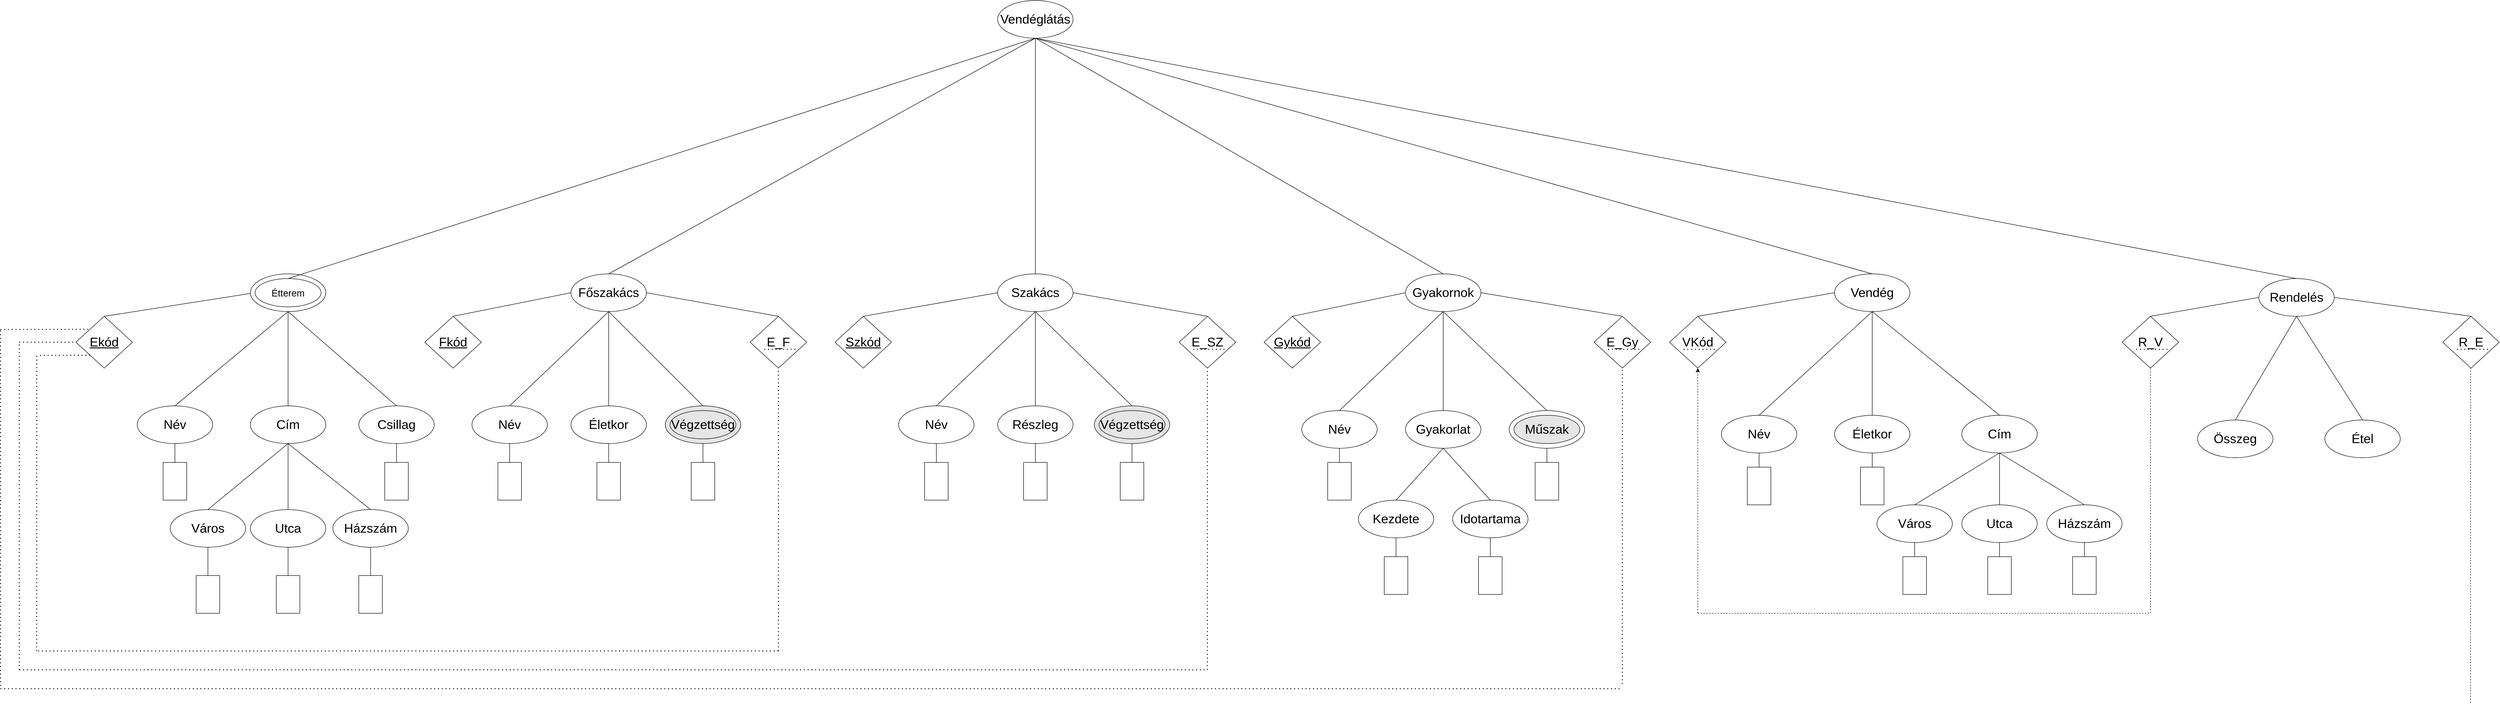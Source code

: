 <mxfile version="24.7.17">
  <diagram name="Page-1" id="8JmfMtVwKDrOoVaaeSnA">
    <mxGraphModel dx="3632" dy="2662" grid="1" gridSize="10" guides="1" tooltips="1" connect="1" arrows="1" fold="1" page="1" pageScale="1" pageWidth="850" pageHeight="1100" math="0" shadow="0">
      <root>
        <mxCell id="0" />
        <mxCell id="1" parent="0" />
        <mxCell id="OGvGZ4oasRyPuzzbkTMv-3" value="&lt;u style=&quot;font-size: 27px;&quot;&gt;Ekód&lt;/u&gt;" style="rhombus;whiteSpace=wrap;html=1;fontSize=27;" vertex="1" parent="1">
          <mxGeometry x="-280" y="290" width="120" height="110" as="geometry" />
        </mxCell>
        <mxCell id="OGvGZ4oasRyPuzzbkTMv-4" value="Cím" style="ellipse;whiteSpace=wrap;html=1;fontSize=27;" vertex="1" parent="1">
          <mxGeometry x="90" y="480" width="160" height="80" as="geometry" />
        </mxCell>
        <mxCell id="OGvGZ4oasRyPuzzbkTMv-5" value="Név" style="ellipse;whiteSpace=wrap;html=1;fontSize=27;" vertex="1" parent="1">
          <mxGeometry x="-150" y="480" width="160" height="80" as="geometry" />
        </mxCell>
        <mxCell id="OGvGZ4oasRyPuzzbkTMv-6" value="Csillag" style="ellipse;whiteSpace=wrap;html=1;fontSize=27;" vertex="1" parent="1">
          <mxGeometry x="320" y="480" width="160" height="80" as="geometry" />
        </mxCell>
        <mxCell id="OGvGZ4oasRyPuzzbkTMv-7" value="&lt;span style=&quot;color: rgba(0, 0, 0, 0); font-family: monospace; font-size: 0px; text-align: start; text-wrap: nowrap;&quot;&gt;%3CmxGraphModel%3E%3Croot%3E%3CmxCell%20id%3D%220%22%2F%3E%3CmxCell%20id%3D%221%22%20parent%3D%220%22%2F%3E%3CmxCell%20id%3D%222%22%20value%3D%22%22%20style%3D%22rounded%3D0%3BwhiteSpace%3Dwrap%3Bhtml%3D1%3Bdirection%3Dsouth%3B%22%20vertex%3D%221%22%20parent%3D%221%22%3E%3CmxGeometry%20x%3D%22-100%22%20y%3D%22600%22%20width%3D%2260%22%20height%3D%2280%22%20as%3D%22geometry%22%2F%3E%3C%2FmxCell%3E%3C%2Froot%3E%3C%2FmxGraphModel%3E&lt;/span&gt;" style="rounded=0;whiteSpace=wrap;html=1;direction=south;" vertex="1" parent="1">
          <mxGeometry x="-95" y="600" width="50" height="80" as="geometry" />
        </mxCell>
        <mxCell id="OGvGZ4oasRyPuzzbkTMv-8" value="" style="rounded=0;whiteSpace=wrap;html=1;direction=south;" vertex="1" parent="1">
          <mxGeometry x="375" y="600" width="50" height="80" as="geometry" />
        </mxCell>
        <mxCell id="OGvGZ4oasRyPuzzbkTMv-9" value="Utca" style="ellipse;whiteSpace=wrap;html=1;fontSize=27;" vertex="1" parent="1">
          <mxGeometry x="90" y="700" width="160" height="80" as="geometry" />
        </mxCell>
        <mxCell id="OGvGZ4oasRyPuzzbkTMv-10" value="Város" style="ellipse;whiteSpace=wrap;html=1;fontSize=27;" vertex="1" parent="1">
          <mxGeometry x="-80" y="700" width="160" height="80" as="geometry" />
        </mxCell>
        <mxCell id="OGvGZ4oasRyPuzzbkTMv-11" value="Házszám" style="ellipse;whiteSpace=wrap;html=1;fontSize=27;" vertex="1" parent="1">
          <mxGeometry x="265" y="700" width="160" height="80" as="geometry" />
        </mxCell>
        <mxCell id="OGvGZ4oasRyPuzzbkTMv-12" value="&lt;span style=&quot;color: rgba(0, 0, 0, 0); font-family: monospace; font-size: 0px; text-align: start; text-wrap: nowrap;&quot;&gt;%3CmxGraphModel%3E%3Croot%3E%3CmxCell%20id%3D%220%22%2F%3E%3CmxCell%20id%3D%221%22%20parent%3D%220%22%2F%3E%3CmxCell%20id%3D%222%22%20value%3D%22%22%20style%3D%22rounded%3D0%3BwhiteSpace%3Dwrap%3Bhtml%3D1%3Bdirection%3Dsouth%3B%22%20vertex%3D%221%22%20parent%3D%221%22%3E%3CmxGeometry%20x%3D%22-100%22%20y%3D%22600%22%20width%3D%2260%22%20height%3D%2280%22%20as%3D%22geometry%22%2F%3E%3C%2FmxCell%3E%3C%2Froot%3E%3C%2FmxGraphModel%3E&lt;/span&gt;" style="rounded=0;whiteSpace=wrap;html=1;direction=south;" vertex="1" parent="1">
          <mxGeometry x="-25" y="840" width="50" height="80" as="geometry" />
        </mxCell>
        <mxCell id="OGvGZ4oasRyPuzzbkTMv-13" value="&lt;span style=&quot;color: rgba(0, 0, 0, 0); font-family: monospace; font-size: 0px; text-align: start; text-wrap: nowrap;&quot;&gt;%3CmxGraphModel%3E%3Croot%3E%3CmxCell%20id%3D%220%22%2F%3E%3CmxCell%20id%3D%221%22%20parent%3D%220%22%2F%3E%3CmxCell%20id%3D%222%22%20value%3D%22%22%20style%3D%22rounded%3D0%3BwhiteSpace%3Dwrap%3Bhtml%3D1%3Bdirection%3Dsouth%3B%22%20vertex%3D%221%22%20parent%3D%221%22%3E%3CmxGeometry%20x%3D%22-100%22%20y%3D%22600%22%20width%3D%2260%22%20height%3D%2280%22%20as%3D%22geometry%22%2F%3E%3C%2FmxCell%3E%3C%2Froot%3E%3C%2FmxGraphModel%3E&lt;/span&gt;" style="rounded=0;whiteSpace=wrap;html=1;direction=south;" vertex="1" parent="1">
          <mxGeometry x="320" y="840" width="50" height="80" as="geometry" />
        </mxCell>
        <mxCell id="OGvGZ4oasRyPuzzbkTMv-14" value="&lt;span style=&quot;color: rgba(0, 0, 0, 0); font-family: monospace; font-size: 0px; text-align: start; text-wrap: nowrap;&quot;&gt;%3CmxGraphModel%3E%3Croot%3E%3CmxCell%20id%3D%220%22%2F%3E%3CmxCell%20id%3D%221%22%20parent%3D%220%22%2F%3E%3CmxCell%20id%3D%222%22%20value%3D%22%22%20style%3D%22rounded%3D0%3BwhiteSpace%3Dwrap%3Bhtml%3D1%3Bdirection%3Dsouth%3B%22%20vertex%3D%221%22%20parent%3D%221%22%3E%3CmxGeometry%20x%3D%22-100%22%20y%3D%22600%22%20width%3D%2260%22%20height%3D%2280%22%20as%3D%22geometry%22%2F%3E%3C%2FmxCell%3E%3C%2Froot%3E%3C%2FmxGraphModel%3E&lt;/span&gt;" style="rounded=0;whiteSpace=wrap;html=1;direction=south;" vertex="1" parent="1">
          <mxGeometry x="145" y="840" width="50" height="80" as="geometry" />
        </mxCell>
        <mxCell id="OGvGZ4oasRyPuzzbkTMv-15" value="" style="endArrow=none;html=1;rounded=0;entryX=0;entryY=0.5;entryDx=0;entryDy=0;exitX=0.5;exitY=0;exitDx=0;exitDy=0;" edge="1" parent="1" source="OGvGZ4oasRyPuzzbkTMv-3" target="OGvGZ4oasRyPuzzbkTMv-27">
          <mxGeometry width="50" height="50" relative="1" as="geometry">
            <mxPoint x="410" y="600" as="sourcePoint" />
            <mxPoint x="460" y="550" as="targetPoint" />
          </mxGeometry>
        </mxCell>
        <mxCell id="OGvGZ4oasRyPuzzbkTMv-16" value="" style="endArrow=none;html=1;rounded=0;entryX=0.5;entryY=1;entryDx=0;entryDy=0;exitX=0.5;exitY=0;exitDx=0;exitDy=0;" edge="1" parent="1" source="OGvGZ4oasRyPuzzbkTMv-4" target="OGvGZ4oasRyPuzzbkTMv-2">
          <mxGeometry width="50" height="50" relative="1" as="geometry">
            <mxPoint x="410" y="600" as="sourcePoint" />
            <mxPoint x="460" y="550" as="targetPoint" />
          </mxGeometry>
        </mxCell>
        <mxCell id="OGvGZ4oasRyPuzzbkTMv-17" value="" style="endArrow=none;html=1;rounded=0;entryX=0.5;entryY=1;entryDx=0;entryDy=0;exitX=0.5;exitY=0;exitDx=0;exitDy=0;" edge="1" parent="1" source="OGvGZ4oasRyPuzzbkTMv-6" target="OGvGZ4oasRyPuzzbkTMv-2">
          <mxGeometry width="50" height="50" relative="1" as="geometry">
            <mxPoint x="410" y="600" as="sourcePoint" />
            <mxPoint x="460" y="550" as="targetPoint" />
          </mxGeometry>
        </mxCell>
        <mxCell id="OGvGZ4oasRyPuzzbkTMv-18" value="" style="endArrow=none;html=1;rounded=0;entryX=0.5;entryY=1;entryDx=0;entryDy=0;exitX=0.5;exitY=0;exitDx=0;exitDy=0;" edge="1" parent="1" source="OGvGZ4oasRyPuzzbkTMv-5" target="OGvGZ4oasRyPuzzbkTMv-2">
          <mxGeometry width="50" height="50" relative="1" as="geometry">
            <mxPoint x="410" y="600" as="sourcePoint" />
            <mxPoint x="460" y="550" as="targetPoint" />
          </mxGeometry>
        </mxCell>
        <mxCell id="OGvGZ4oasRyPuzzbkTMv-19" value="" style="endArrow=none;html=1;rounded=0;entryX=0.5;entryY=1;entryDx=0;entryDy=0;exitX=0.5;exitY=0;exitDx=0;exitDy=0;" edge="1" parent="1" source="OGvGZ4oasRyPuzzbkTMv-9" target="OGvGZ4oasRyPuzzbkTMv-4">
          <mxGeometry width="50" height="50" relative="1" as="geometry">
            <mxPoint x="410" y="600" as="sourcePoint" />
            <mxPoint x="460" y="550" as="targetPoint" />
          </mxGeometry>
        </mxCell>
        <mxCell id="OGvGZ4oasRyPuzzbkTMv-20" value="" style="endArrow=none;html=1;rounded=0;entryX=0.5;entryY=1;entryDx=0;entryDy=0;exitX=0.5;exitY=0;exitDx=0;exitDy=0;" edge="1" parent="1" source="OGvGZ4oasRyPuzzbkTMv-10" target="OGvGZ4oasRyPuzzbkTMv-4">
          <mxGeometry width="50" height="50" relative="1" as="geometry">
            <mxPoint x="410" y="600" as="sourcePoint" />
            <mxPoint x="460" y="550" as="targetPoint" />
          </mxGeometry>
        </mxCell>
        <mxCell id="OGvGZ4oasRyPuzzbkTMv-21" value="" style="endArrow=none;html=1;rounded=0;entryX=0.5;entryY=1;entryDx=0;entryDy=0;exitX=0.5;exitY=0;exitDx=0;exitDy=0;" edge="1" parent="1" source="OGvGZ4oasRyPuzzbkTMv-11" target="OGvGZ4oasRyPuzzbkTMv-4">
          <mxGeometry width="50" height="50" relative="1" as="geometry">
            <mxPoint x="410" y="600" as="sourcePoint" />
            <mxPoint x="460" y="550" as="targetPoint" />
          </mxGeometry>
        </mxCell>
        <mxCell id="OGvGZ4oasRyPuzzbkTMv-22" value="" style="endArrow=none;html=1;rounded=0;entryX=0.5;entryY=1;entryDx=0;entryDy=0;exitX=0;exitY=0.5;exitDx=0;exitDy=0;" edge="1" parent="1" source="OGvGZ4oasRyPuzzbkTMv-8" target="OGvGZ4oasRyPuzzbkTMv-6">
          <mxGeometry width="50" height="50" relative="1" as="geometry">
            <mxPoint x="410" y="600" as="sourcePoint" />
            <mxPoint x="460" y="550" as="targetPoint" />
          </mxGeometry>
        </mxCell>
        <mxCell id="OGvGZ4oasRyPuzzbkTMv-23" value="" style="endArrow=none;html=1;rounded=0;entryX=0.5;entryY=1;entryDx=0;entryDy=0;exitX=0;exitY=0.5;exitDx=0;exitDy=0;" edge="1" parent="1" source="OGvGZ4oasRyPuzzbkTMv-7" target="OGvGZ4oasRyPuzzbkTMv-5">
          <mxGeometry width="50" height="50" relative="1" as="geometry">
            <mxPoint x="410" y="600" as="sourcePoint" />
            <mxPoint x="460" y="550" as="targetPoint" />
          </mxGeometry>
        </mxCell>
        <mxCell id="OGvGZ4oasRyPuzzbkTMv-24" value="" style="endArrow=none;html=1;rounded=0;entryX=0.5;entryY=1;entryDx=0;entryDy=0;exitX=0;exitY=0.5;exitDx=0;exitDy=0;" edge="1" parent="1" source="OGvGZ4oasRyPuzzbkTMv-14" target="OGvGZ4oasRyPuzzbkTMv-9">
          <mxGeometry width="50" height="50" relative="1" as="geometry">
            <mxPoint x="410" y="600" as="sourcePoint" />
            <mxPoint x="460" y="550" as="targetPoint" />
          </mxGeometry>
        </mxCell>
        <mxCell id="OGvGZ4oasRyPuzzbkTMv-25" value="" style="endArrow=none;html=1;rounded=0;entryX=0.5;entryY=1;entryDx=0;entryDy=0;exitX=0;exitY=0.5;exitDx=0;exitDy=0;" edge="1" parent="1" source="OGvGZ4oasRyPuzzbkTMv-12" target="OGvGZ4oasRyPuzzbkTMv-10">
          <mxGeometry width="50" height="50" relative="1" as="geometry">
            <mxPoint x="410" y="600" as="sourcePoint" />
            <mxPoint x="460" y="550" as="targetPoint" />
          </mxGeometry>
        </mxCell>
        <mxCell id="OGvGZ4oasRyPuzzbkTMv-26" value="" style="endArrow=none;html=1;rounded=0;entryX=0.5;entryY=1;entryDx=0;entryDy=0;exitX=0;exitY=0.5;exitDx=0;exitDy=0;" edge="1" parent="1" source="OGvGZ4oasRyPuzzbkTMv-13" target="OGvGZ4oasRyPuzzbkTMv-11">
          <mxGeometry width="50" height="50" relative="1" as="geometry">
            <mxPoint x="410" y="600" as="sourcePoint" />
            <mxPoint x="460" y="550" as="targetPoint" />
          </mxGeometry>
        </mxCell>
        <mxCell id="OGvGZ4oasRyPuzzbkTMv-28" value="" style="group;fontSize=27;" vertex="1" connectable="0" parent="1">
          <mxGeometry x="90" y="200" width="160" height="80" as="geometry" />
        </mxCell>
        <mxCell id="OGvGZ4oasRyPuzzbkTMv-2" value="Étterem" style="ellipse;whiteSpace=wrap;html=1;fontSize=20;" vertex="1" parent="OGvGZ4oasRyPuzzbkTMv-28">
          <mxGeometry width="160" height="80" as="geometry" />
        </mxCell>
        <mxCell id="OGvGZ4oasRyPuzzbkTMv-27" value="" style="ellipse;whiteSpace=wrap;html=1;fillColor=none;" vertex="1" parent="OGvGZ4oasRyPuzzbkTMv-28">
          <mxGeometry x="10" y="10" width="140" height="60" as="geometry" />
        </mxCell>
        <mxCell id="OGvGZ4oasRyPuzzbkTMv-32" value="Főszakács" style="ellipse;whiteSpace=wrap;html=1;fontSize=27;" vertex="1" parent="1">
          <mxGeometry x="770" y="200" width="160" height="80" as="geometry" />
        </mxCell>
        <mxCell id="OGvGZ4oasRyPuzzbkTMv-33" value="Szakács" style="ellipse;whiteSpace=wrap;html=1;fontSize=27;" vertex="1" parent="1">
          <mxGeometry x="1675" y="200" width="160" height="80" as="geometry" />
        </mxCell>
        <mxCell id="OGvGZ4oasRyPuzzbkTMv-34" value="Gyakornok" style="ellipse;whiteSpace=wrap;html=1;fontSize=27;" vertex="1" parent="1">
          <mxGeometry x="2540" y="200" width="160" height="80" as="geometry" />
        </mxCell>
        <mxCell id="OGvGZ4oasRyPuzzbkTMv-35" value="Vendég" style="ellipse;whiteSpace=wrap;html=1;fontSize=27;" vertex="1" parent="1">
          <mxGeometry x="3450" y="200" width="160" height="80" as="geometry" />
        </mxCell>
        <mxCell id="OGvGZ4oasRyPuzzbkTMv-36" value="&lt;u style=&quot;font-size: 27px;&quot;&gt;Fkód&lt;/u&gt;" style="rhombus;whiteSpace=wrap;html=1;fontSize=27;" vertex="1" parent="1">
          <mxGeometry x="460" y="290" width="120" height="110" as="geometry" />
        </mxCell>
        <mxCell id="OGvGZ4oasRyPuzzbkTMv-37" value="Név" style="ellipse;whiteSpace=wrap;html=1;fontSize=27;" vertex="1" parent="1">
          <mxGeometry x="560" y="480" width="160" height="80" as="geometry" />
        </mxCell>
        <mxCell id="OGvGZ4oasRyPuzzbkTMv-38" value="Életkor" style="ellipse;whiteSpace=wrap;html=1;fontSize=27;" vertex="1" parent="1">
          <mxGeometry x="770" y="480" width="160" height="80" as="geometry" />
        </mxCell>
        <mxCell id="OGvGZ4oasRyPuzzbkTMv-39" value="" style="ellipse;whiteSpace=wrap;html=1;fontSize=27;fillColor=#E6E6E6;" vertex="1" parent="1">
          <mxGeometry x="970" y="480" width="160" height="80" as="geometry" />
        </mxCell>
        <mxCell id="OGvGZ4oasRyPuzzbkTMv-40" value="&lt;span style=&quot;color: rgba(0, 0, 0, 0); font-family: monospace; font-size: 0px; text-align: start; text-wrap: nowrap;&quot;&gt;%3CmxGraphModel%3E%3Croot%3E%3CmxCell%20id%3D%220%22%2F%3E%3CmxCell%20id%3D%221%22%20parent%3D%220%22%2F%3E%3CmxCell%20id%3D%222%22%20value%3D%22%22%20style%3D%22rounded%3D0%3BwhiteSpace%3Dwrap%3Bhtml%3D1%3Bdirection%3Dsouth%3B%22%20vertex%3D%221%22%20parent%3D%221%22%3E%3CmxGeometry%20x%3D%22-100%22%20y%3D%22600%22%20width%3D%2260%22%20height%3D%2280%22%20as%3D%22geometry%22%2F%3E%3C%2FmxCell%3E%3C%2Froot%3E%3C%2FmxGraphModel%3E&lt;/span&gt;" style="rounded=0;whiteSpace=wrap;html=1;direction=south;" vertex="1" parent="1">
          <mxGeometry x="615" y="600" width="50" height="80" as="geometry" />
        </mxCell>
        <mxCell id="OGvGZ4oasRyPuzzbkTMv-41" value="&lt;span style=&quot;color: rgba(0, 0, 0, 0); font-family: monospace; font-size: 0px; text-align: start; text-wrap: nowrap;&quot;&gt;%3CmxGraphModel%3E%3Croot%3E%3CmxCell%20id%3D%220%22%2F%3E%3CmxCell%20id%3D%221%22%20parent%3D%220%22%2F%3E%3CmxCell%20id%3D%222%22%20value%3D%22%22%20style%3D%22rounded%3D0%3BwhiteSpace%3Dwrap%3Bhtml%3D1%3Bdirection%3Dsouth%3B%22%20vertex%3D%221%22%20parent%3D%221%22%3E%3CmxGeometry%20x%3D%22-100%22%20y%3D%22600%22%20width%3D%2260%22%20height%3D%2280%22%20as%3D%22geometry%22%2F%3E%3C%2FmxCell%3E%3C%2Froot%3E%3C%2FmxGraphModel%3E&lt;/span&gt;" style="rounded=0;whiteSpace=wrap;html=1;direction=south;" vertex="1" parent="1">
          <mxGeometry x="825" y="600" width="50" height="80" as="geometry" />
        </mxCell>
        <mxCell id="OGvGZ4oasRyPuzzbkTMv-42" value="" style="endArrow=none;html=1;rounded=0;exitX=0;exitY=0.5;exitDx=0;exitDy=0;entryX=0.5;entryY=1;entryDx=0;entryDy=0;" edge="1" parent="1" source="OGvGZ4oasRyPuzzbkTMv-40" target="OGvGZ4oasRyPuzzbkTMv-37">
          <mxGeometry width="50" height="50" relative="1" as="geometry">
            <mxPoint x="410" y="610" as="sourcePoint" />
            <mxPoint x="670" y="570" as="targetPoint" />
          </mxGeometry>
        </mxCell>
        <mxCell id="OGvGZ4oasRyPuzzbkTMv-43" value="" style="endArrow=none;html=1;rounded=0;entryX=0;entryY=0.5;entryDx=0;entryDy=0;exitX=0.5;exitY=0;exitDx=0;exitDy=0;" edge="1" parent="1" source="OGvGZ4oasRyPuzzbkTMv-36" target="OGvGZ4oasRyPuzzbkTMv-32">
          <mxGeometry width="50" height="50" relative="1" as="geometry">
            <mxPoint x="1110" y="530" as="sourcePoint" />
            <mxPoint x="1160" y="480" as="targetPoint" />
          </mxGeometry>
        </mxCell>
        <mxCell id="OGvGZ4oasRyPuzzbkTMv-44" value="" style="endArrow=none;html=1;rounded=0;entryX=0.5;entryY=1;entryDx=0;entryDy=0;exitX=0;exitY=0.5;exitDx=0;exitDy=0;" edge="1" parent="1" source="OGvGZ4oasRyPuzzbkTMv-41" target="OGvGZ4oasRyPuzzbkTMv-38">
          <mxGeometry width="50" height="50" relative="1" as="geometry">
            <mxPoint x="1110" y="530" as="sourcePoint" />
            <mxPoint x="1160" y="480" as="targetPoint" />
          </mxGeometry>
        </mxCell>
        <mxCell id="OGvGZ4oasRyPuzzbkTMv-45" value="" style="endArrow=none;html=1;rounded=0;entryX=0.5;entryY=1;entryDx=0;entryDy=0;exitX=0.5;exitY=0;exitDx=0;exitDy=0;" edge="1" parent="1" source="OGvGZ4oasRyPuzzbkTMv-38" target="OGvGZ4oasRyPuzzbkTMv-32">
          <mxGeometry width="50" height="50" relative="1" as="geometry">
            <mxPoint x="1110" y="530" as="sourcePoint" />
            <mxPoint x="1160" y="480" as="targetPoint" />
          </mxGeometry>
        </mxCell>
        <mxCell id="OGvGZ4oasRyPuzzbkTMv-46" value="" style="endArrow=none;html=1;rounded=0;entryX=0.5;entryY=1;entryDx=0;entryDy=0;exitX=0.5;exitY=0;exitDx=0;exitDy=0;" edge="1" parent="1" source="OGvGZ4oasRyPuzzbkTMv-37" target="OGvGZ4oasRyPuzzbkTMv-32">
          <mxGeometry width="50" height="50" relative="1" as="geometry">
            <mxPoint x="1110" y="530" as="sourcePoint" />
            <mxPoint x="1160" y="480" as="targetPoint" />
          </mxGeometry>
        </mxCell>
        <mxCell id="OGvGZ4oasRyPuzzbkTMv-50" value="" style="endArrow=none;html=1;rounded=0;entryX=0.5;entryY=1;entryDx=0;entryDy=0;exitX=0.5;exitY=0;exitDx=0;exitDy=0;" edge="1" parent="1" source="OGvGZ4oasRyPuzzbkTMv-39" target="OGvGZ4oasRyPuzzbkTMv-32">
          <mxGeometry width="50" height="50" relative="1" as="geometry">
            <mxPoint x="1110" y="530" as="sourcePoint" />
            <mxPoint x="1160" y="480" as="targetPoint" />
          </mxGeometry>
        </mxCell>
        <mxCell id="OGvGZ4oasRyPuzzbkTMv-51" value="&lt;u style=&quot;font-size: 27px;&quot;&gt;Szkód&lt;/u&gt;" style="rhombus;whiteSpace=wrap;html=1;fontSize=27;" vertex="1" parent="1">
          <mxGeometry x="1330" y="290" width="120" height="110" as="geometry" />
        </mxCell>
        <mxCell id="OGvGZ4oasRyPuzzbkTMv-52" value="" style="endArrow=none;html=1;rounded=0;entryX=0;entryY=0.5;entryDx=0;entryDy=0;exitX=0.5;exitY=0;exitDx=0;exitDy=0;" edge="1" parent="1" source="OGvGZ4oasRyPuzzbkTMv-51" target="OGvGZ4oasRyPuzzbkTMv-33">
          <mxGeometry width="50" height="50" relative="1" as="geometry">
            <mxPoint x="1395" y="280" as="sourcePoint" />
            <mxPoint x="1535" y="240" as="targetPoint" />
          </mxGeometry>
        </mxCell>
        <mxCell id="OGvGZ4oasRyPuzzbkTMv-53" value="Név" style="ellipse;whiteSpace=wrap;html=1;fontSize=27;" vertex="1" parent="1">
          <mxGeometry x="1465" y="480" width="160" height="80" as="geometry" />
        </mxCell>
        <mxCell id="OGvGZ4oasRyPuzzbkTMv-54" value="Részleg" style="ellipse;whiteSpace=wrap;html=1;fontSize=27;" vertex="1" parent="1">
          <mxGeometry x="1675" y="480" width="160" height="80" as="geometry" />
        </mxCell>
        <mxCell id="OGvGZ4oasRyPuzzbkTMv-55" value="" style="ellipse;whiteSpace=wrap;html=1;fontSize=27;fillColor=#E6E6E6;" vertex="1" parent="1">
          <mxGeometry x="1880" y="480" width="160" height="80" as="geometry" />
        </mxCell>
        <mxCell id="OGvGZ4oasRyPuzzbkTMv-56" value="&lt;span style=&quot;color: rgba(0, 0, 0, 0); font-family: monospace; font-size: 0px; text-align: start; text-wrap: nowrap;&quot;&gt;%3CmxGraphModel%3E%3Croot%3E%3CmxCell%20id%3D%220%22%2F%3E%3CmxCell%20id%3D%221%22%20parent%3D%220%22%2F%3E%3CmxCell%20id%3D%222%22%20value%3D%22%22%20style%3D%22rounded%3D0%3BwhiteSpace%3Dwrap%3Bhtml%3D1%3Bdirection%3Dsouth%3B%22%20vertex%3D%221%22%20parent%3D%221%22%3E%3CmxGeometry%20x%3D%22-100%22%20y%3D%22600%22%20width%3D%2260%22%20height%3D%2280%22%20as%3D%22geometry%22%2F%3E%3C%2FmxCell%3E%3C%2Froot%3E%3C%2FmxGraphModel%3E&lt;/span&gt;" style="rounded=0;whiteSpace=wrap;html=1;direction=south;" vertex="1" parent="1">
          <mxGeometry x="1520" y="600" width="50" height="80" as="geometry" />
        </mxCell>
        <mxCell id="OGvGZ4oasRyPuzzbkTMv-57" value="&lt;span style=&quot;color: rgba(0, 0, 0, 0); font-family: monospace; font-size: 0px; text-align: start; text-wrap: nowrap;&quot;&gt;%3CmxGraphModel%3E%3Croot%3E%3CmxCell%20id%3D%220%22%2F%3E%3CmxCell%20id%3D%221%22%20parent%3D%220%22%2F%3E%3CmxCell%20id%3D%222%22%20value%3D%22%22%20style%3D%22rounded%3D0%3BwhiteSpace%3Dwrap%3Bhtml%3D1%3Bdirection%3Dsouth%3B%22%20vertex%3D%221%22%20parent%3D%221%22%3E%3CmxGeometry%20x%3D%22-100%22%20y%3D%22600%22%20width%3D%2260%22%20height%3D%2280%22%20as%3D%22geometry%22%2F%3E%3C%2FmxCell%3E%3C%2Froot%3E%3C%2FmxGraphModel%3E&lt;/span&gt;" style="rounded=0;whiteSpace=wrap;html=1;direction=south;" vertex="1" parent="1">
          <mxGeometry x="1730" y="600" width="50" height="80" as="geometry" />
        </mxCell>
        <mxCell id="OGvGZ4oasRyPuzzbkTMv-58" value="" style="endArrow=none;html=1;rounded=0;entryX=0;entryY=0.5;entryDx=0;entryDy=0;exitX=0.5;exitY=1;exitDx=0;exitDy=0;" edge="1" parent="1" source="OGvGZ4oasRyPuzzbkTMv-53" target="OGvGZ4oasRyPuzzbkTMv-56">
          <mxGeometry width="50" height="50" relative="1" as="geometry">
            <mxPoint x="1050" y="610" as="sourcePoint" />
            <mxPoint x="1050" y="570" as="targetPoint" />
          </mxGeometry>
        </mxCell>
        <mxCell id="OGvGZ4oasRyPuzzbkTMv-59" value="" style="endArrow=none;html=1;rounded=0;entryX=0.5;entryY=1;entryDx=0;entryDy=0;exitX=0;exitY=0.5;exitDx=0;exitDy=0;" edge="1" parent="1" source="OGvGZ4oasRyPuzzbkTMv-57" target="OGvGZ4oasRyPuzzbkTMv-54">
          <mxGeometry width="50" height="50" relative="1" as="geometry">
            <mxPoint x="1050" y="490" as="sourcePoint" />
            <mxPoint x="1050" y="290" as="targetPoint" />
          </mxGeometry>
        </mxCell>
        <mxCell id="OGvGZ4oasRyPuzzbkTMv-60" value="" style="endArrow=none;html=1;rounded=0;entryX=0.5;entryY=1;entryDx=0;entryDy=0;exitX=0.5;exitY=0;exitDx=0;exitDy=0;" edge="1" parent="1" source="OGvGZ4oasRyPuzzbkTMv-54" target="OGvGZ4oasRyPuzzbkTMv-33">
          <mxGeometry width="50" height="50" relative="1" as="geometry">
            <mxPoint x="1610" y="390" as="sourcePoint" />
            <mxPoint x="1660" y="340" as="targetPoint" />
          </mxGeometry>
        </mxCell>
        <mxCell id="OGvGZ4oasRyPuzzbkTMv-61" value="" style="endArrow=none;html=1;rounded=0;entryX=0.5;entryY=1;entryDx=0;entryDy=0;exitX=0.5;exitY=0;exitDx=0;exitDy=0;" edge="1" parent="1" source="OGvGZ4oasRyPuzzbkTMv-53" target="OGvGZ4oasRyPuzzbkTMv-33">
          <mxGeometry width="50" height="50" relative="1" as="geometry">
            <mxPoint x="1710" y="490" as="sourcePoint" />
            <mxPoint x="1710" y="290" as="targetPoint" />
          </mxGeometry>
        </mxCell>
        <mxCell id="OGvGZ4oasRyPuzzbkTMv-62" value="" style="endArrow=none;html=1;rounded=0;entryX=0.5;entryY=1;entryDx=0;entryDy=0;exitX=0.5;exitY=0;exitDx=0;exitDy=0;" edge="1" parent="1" source="OGvGZ4oasRyPuzzbkTMv-55" target="OGvGZ4oasRyPuzzbkTMv-33">
          <mxGeometry width="50" height="50" relative="1" as="geometry">
            <mxPoint x="1500" y="490" as="sourcePoint" />
            <mxPoint x="1710" y="290" as="targetPoint" />
          </mxGeometry>
        </mxCell>
        <mxCell id="OGvGZ4oasRyPuzzbkTMv-63" value="&lt;u style=&quot;font-size: 27px;&quot;&gt;Gykód&lt;/u&gt;" style="rhombus;whiteSpace=wrap;html=1;fontSize=27;" vertex="1" parent="1">
          <mxGeometry x="2240" y="290" width="120" height="110" as="geometry" />
        </mxCell>
        <mxCell id="OGvGZ4oasRyPuzzbkTMv-64" value="" style="endArrow=none;html=1;rounded=0;entryX=0;entryY=0.5;entryDx=0;entryDy=0;exitX=0.5;exitY=0;exitDx=0;exitDy=0;" edge="1" parent="1" source="OGvGZ4oasRyPuzzbkTMv-63" target="OGvGZ4oasRyPuzzbkTMv-34">
          <mxGeometry width="50" height="50" relative="1" as="geometry">
            <mxPoint x="2330" y="280" as="sourcePoint" />
            <mxPoint x="1900" y="260" as="targetPoint" />
          </mxGeometry>
        </mxCell>
        <mxCell id="OGvGZ4oasRyPuzzbkTMv-65" value="Név" style="ellipse;whiteSpace=wrap;html=1;fontSize=27;strokeColor=default;" vertex="1" parent="1">
          <mxGeometry x="2320" y="490" width="160" height="80" as="geometry" />
        </mxCell>
        <mxCell id="OGvGZ4oasRyPuzzbkTMv-66" value="Gyakorlat" style="ellipse;whiteSpace=wrap;html=1;fontSize=27;strokeColor=default;" vertex="1" parent="1">
          <mxGeometry x="2540" y="490" width="160" height="80" as="geometry" />
        </mxCell>
        <mxCell id="OGvGZ4oasRyPuzzbkTMv-67" value="" style="ellipse;whiteSpace=wrap;html=1;fontSize=27;strokeColor=default;" vertex="1" parent="1">
          <mxGeometry x="2760" y="490" width="160" height="80" as="geometry" />
        </mxCell>
        <mxCell id="OGvGZ4oasRyPuzzbkTMv-69" value="" style="endArrow=none;html=1;rounded=0;entryX=0.5;entryY=1;entryDx=0;entryDy=0;exitX=0.5;exitY=0;exitDx=0;exitDy=0;" edge="1" parent="1" source="OGvGZ4oasRyPuzzbkTMv-65" target="OGvGZ4oasRyPuzzbkTMv-34">
          <mxGeometry width="50" height="50" relative="1" as="geometry">
            <mxPoint x="2090" y="360" as="sourcePoint" />
            <mxPoint x="2140" y="310" as="targetPoint" />
          </mxGeometry>
        </mxCell>
        <mxCell id="OGvGZ4oasRyPuzzbkTMv-70" value="" style="endArrow=none;html=1;rounded=0;entryX=0.5;entryY=0;entryDx=0;entryDy=0;exitX=0.5;exitY=1;exitDx=0;exitDy=0;" edge="1" parent="1" source="OGvGZ4oasRyPuzzbkTMv-34" target="OGvGZ4oasRyPuzzbkTMv-66">
          <mxGeometry width="50" height="50" relative="1" as="geometry">
            <mxPoint x="2720" y="340" as="sourcePoint" />
            <mxPoint x="2630" y="300" as="targetPoint" />
          </mxGeometry>
        </mxCell>
        <mxCell id="OGvGZ4oasRyPuzzbkTMv-71" value="" style="endArrow=none;html=1;rounded=0;entryX=0.5;entryY=0;entryDx=0;entryDy=0;exitX=0.5;exitY=1;exitDx=0;exitDy=0;" edge="1" parent="1" source="OGvGZ4oasRyPuzzbkTMv-34" target="OGvGZ4oasRyPuzzbkTMv-67">
          <mxGeometry width="50" height="50" relative="1" as="geometry">
            <mxPoint x="2790" y="320" as="sourcePoint" />
            <mxPoint x="2790" y="520" as="targetPoint" />
          </mxGeometry>
        </mxCell>
        <mxCell id="OGvGZ4oasRyPuzzbkTMv-72" value="Rendelés" style="ellipse;whiteSpace=wrap;html=1;fontSize=27;" vertex="1" parent="1">
          <mxGeometry x="4350" y="210" width="160" height="80" as="geometry" />
        </mxCell>
        <mxCell id="OGvGZ4oasRyPuzzbkTMv-74" value="" style="endArrow=none;html=1;rounded=0;entryX=1;entryY=0.5;entryDx=0;entryDy=0;exitX=0.5;exitY=0;exitDx=0;exitDy=0;" edge="1" parent="1" source="OGvGZ4oasRyPuzzbkTMv-73" target="OGvGZ4oasRyPuzzbkTMv-32">
          <mxGeometry width="50" height="50" relative="1" as="geometry">
            <mxPoint x="530" y="290" as="sourcePoint" />
            <mxPoint x="780" y="250" as="targetPoint" />
          </mxGeometry>
        </mxCell>
        <mxCell id="OGvGZ4oasRyPuzzbkTMv-75" value="" style="endArrow=none;dashed=1;html=1;dashPattern=1 3;strokeWidth=2;rounded=0;entryX=0.5;entryY=1;entryDx=0;entryDy=0;" edge="1" parent="1" target="OGvGZ4oasRyPuzzbkTMv-73">
          <mxGeometry width="50" height="50" relative="1" as="geometry">
            <mxPoint x="1210" y="1000" as="sourcePoint" />
            <mxPoint x="700" y="640" as="targetPoint" />
          </mxGeometry>
        </mxCell>
        <mxCell id="OGvGZ4oasRyPuzzbkTMv-77" value="" style="endArrow=none;dashed=1;html=1;dashPattern=1 3;strokeWidth=2;rounded=0;" edge="1" parent="1">
          <mxGeometry width="50" height="50" relative="1" as="geometry">
            <mxPoint x="-360" y="1000" as="sourcePoint" />
            <mxPoint x="1210" y="1000" as="targetPoint" />
          </mxGeometry>
        </mxCell>
        <mxCell id="OGvGZ4oasRyPuzzbkTMv-81" value="" style="endArrow=none;dashed=1;html=1;dashPattern=1 3;strokeWidth=2;rounded=0;exitX=0;exitY=1;exitDx=0;exitDy=0;" edge="1" parent="1" source="OGvGZ4oasRyPuzzbkTMv-3">
          <mxGeometry width="50" height="50" relative="1" as="geometry">
            <mxPoint x="615" y="750" as="sourcePoint" />
            <mxPoint x="-360" y="373" as="targetPoint" />
          </mxGeometry>
        </mxCell>
        <mxCell id="OGvGZ4oasRyPuzzbkTMv-83" value="" style="group" vertex="1" connectable="0" parent="1">
          <mxGeometry x="1150" y="290" width="120" height="110" as="geometry" />
        </mxCell>
        <mxCell id="OGvGZ4oasRyPuzzbkTMv-73" value="&lt;span style=&quot;font-size: 27px;&quot;&gt;E_F&lt;/span&gt;" style="rhombus;whiteSpace=wrap;html=1;fontSize=27;" vertex="1" parent="OGvGZ4oasRyPuzzbkTMv-83">
          <mxGeometry width="120" height="110" as="geometry" />
        </mxCell>
        <mxCell id="OGvGZ4oasRyPuzzbkTMv-82" value="" style="endArrow=none;dashed=1;html=1;dashPattern=1 3;strokeWidth=2;rounded=0;" edge="1" parent="OGvGZ4oasRyPuzzbkTMv-83">
          <mxGeometry width="50" height="50" relative="1" as="geometry">
            <mxPoint x="30" y="70" as="sourcePoint" />
            <mxPoint x="100" y="70" as="targetPoint" />
          </mxGeometry>
        </mxCell>
        <mxCell id="OGvGZ4oasRyPuzzbkTMv-84" value="" style="endArrow=none;dashed=1;html=1;dashPattern=1 3;strokeWidth=2;rounded=0;" edge="1" parent="1">
          <mxGeometry width="50" height="50" relative="1" as="geometry">
            <mxPoint x="-363.333" y="1000" as="sourcePoint" />
            <mxPoint x="-363" y="370" as="targetPoint" />
          </mxGeometry>
        </mxCell>
        <mxCell id="OGvGZ4oasRyPuzzbkTMv-89" value="Végzettség" style="ellipse;whiteSpace=wrap;html=1;fontSize=27;fillColor=#E6E6E6;" vertex="1" parent="1">
          <mxGeometry x="980" y="490" width="140" height="60" as="geometry" />
        </mxCell>
        <mxCell id="OGvGZ4oasRyPuzzbkTMv-90" value="&lt;span style=&quot;color: rgba(0, 0, 0, 0); font-family: monospace; font-size: 0px; text-align: start; text-wrap: nowrap;&quot;&gt;%3CmxGraphModel%3E%3Croot%3E%3CmxCell%20id%3D%220%22%2F%3E%3CmxCell%20id%3D%221%22%20parent%3D%220%22%2F%3E%3CmxCell%20id%3D%222%22%20value%3D%22%22%20style%3D%22rounded%3D0%3BwhiteSpace%3Dwrap%3Bhtml%3D1%3Bdirection%3Dsouth%3B%22%20vertex%3D%221%22%20parent%3D%221%22%3E%3CmxGeometry%20x%3D%22-100%22%20y%3D%22600%22%20width%3D%2260%22%20height%3D%2280%22%20as%3D%22geometry%22%2F%3E%3C%2FmxCell%3E%3C%2Froot%3E%3C%2FmxGraphModel%3E&lt;/span&gt;" style="rounded=0;whiteSpace=wrap;html=1;direction=south;" vertex="1" parent="1">
          <mxGeometry x="1025" y="600" width="50" height="80" as="geometry" />
        </mxCell>
        <mxCell id="OGvGZ4oasRyPuzzbkTMv-91" value="" style="endArrow=none;html=1;rounded=0;entryX=0.5;entryY=1;entryDx=0;entryDy=0;exitX=0;exitY=0.5;exitDx=0;exitDy=0;" edge="1" parent="1" source="OGvGZ4oasRyPuzzbkTMv-90" target="OGvGZ4oasRyPuzzbkTMv-39">
          <mxGeometry width="50" height="50" relative="1" as="geometry">
            <mxPoint x="860" y="490" as="sourcePoint" />
            <mxPoint x="860" y="290" as="targetPoint" />
          </mxGeometry>
        </mxCell>
        <mxCell id="OGvGZ4oasRyPuzzbkTMv-92" value="" style="group" vertex="1" connectable="0" parent="1">
          <mxGeometry x="2060" y="290" width="120" height="110" as="geometry" />
        </mxCell>
        <mxCell id="OGvGZ4oasRyPuzzbkTMv-93" value="&lt;span style=&quot;font-size: 27px;&quot;&gt;E_SZ&lt;/span&gt;" style="rhombus;whiteSpace=wrap;html=1;fontSize=27;" vertex="1" parent="OGvGZ4oasRyPuzzbkTMv-92">
          <mxGeometry width="120" height="110" as="geometry" />
        </mxCell>
        <mxCell id="OGvGZ4oasRyPuzzbkTMv-94" value="" style="endArrow=none;dashed=1;html=1;dashPattern=1 3;strokeWidth=2;rounded=0;" edge="1" parent="OGvGZ4oasRyPuzzbkTMv-92">
          <mxGeometry width="50" height="50" relative="1" as="geometry">
            <mxPoint x="30" y="70" as="sourcePoint" />
            <mxPoint x="100" y="70" as="targetPoint" />
          </mxGeometry>
        </mxCell>
        <mxCell id="OGvGZ4oasRyPuzzbkTMv-95" value="" style="endArrow=none;html=1;rounded=0;entryX=1;entryY=0.5;entryDx=0;entryDy=0;exitX=0.5;exitY=0;exitDx=0;exitDy=0;" edge="1" parent="1" source="OGvGZ4oasRyPuzzbkTMv-93" target="OGvGZ4oasRyPuzzbkTMv-33">
          <mxGeometry width="50" height="50" relative="1" as="geometry">
            <mxPoint x="1400" y="290" as="sourcePoint" />
            <mxPoint x="1685" y="250" as="targetPoint" />
          </mxGeometry>
        </mxCell>
        <mxCell id="OGvGZ4oasRyPuzzbkTMv-96" value="Végzettség" style="ellipse;whiteSpace=wrap;html=1;fontSize=27;fillColor=#E6E6E6;" vertex="1" parent="1">
          <mxGeometry x="1890" y="490" width="140" height="60" as="geometry" />
        </mxCell>
        <mxCell id="OGvGZ4oasRyPuzzbkTMv-97" value="&lt;span style=&quot;color: rgba(0, 0, 0, 0); font-family: monospace; font-size: 0px; text-align: start; text-wrap: nowrap;&quot;&gt;%3CmxGraphModel%3E%3Croot%3E%3CmxCell%20id%3D%220%22%2F%3E%3CmxCell%20id%3D%221%22%20parent%3D%220%22%2F%3E%3CmxCell%20id%3D%222%22%20value%3D%22%22%20style%3D%22rounded%3D0%3BwhiteSpace%3Dwrap%3Bhtml%3D1%3Bdirection%3Dsouth%3B%22%20vertex%3D%221%22%20parent%3D%221%22%3E%3CmxGeometry%20x%3D%22-100%22%20y%3D%22600%22%20width%3D%2260%22%20height%3D%2280%22%20as%3D%22geometry%22%2F%3E%3C%2FmxCell%3E%3C%2Froot%3E%3C%2FmxGraphModel%3E&lt;/span&gt;" style="rounded=0;whiteSpace=wrap;html=1;direction=south;" vertex="1" parent="1">
          <mxGeometry x="1935" y="600" width="50" height="80" as="geometry" />
        </mxCell>
        <mxCell id="OGvGZ4oasRyPuzzbkTMv-98" value="" style="endArrow=none;html=1;rounded=0;entryX=0.5;entryY=1;entryDx=0;entryDy=0;exitX=0;exitY=0.5;exitDx=0;exitDy=0;" edge="1" parent="1" source="OGvGZ4oasRyPuzzbkTMv-97" target="OGvGZ4oasRyPuzzbkTMv-55">
          <mxGeometry width="50" height="50" relative="1" as="geometry">
            <mxPoint x="1765" y="490" as="sourcePoint" />
            <mxPoint x="1765" y="290" as="targetPoint" />
          </mxGeometry>
        </mxCell>
        <mxCell id="OGvGZ4oasRyPuzzbkTMv-99" value="" style="endArrow=none;dashed=1;html=1;dashPattern=1 3;strokeWidth=2;rounded=0;entryX=0.5;entryY=1;entryDx=0;entryDy=0;" edge="1" parent="1" target="OGvGZ4oasRyPuzzbkTMv-93">
          <mxGeometry width="50" height="50" relative="1" as="geometry">
            <mxPoint x="2120" y="1040" as="sourcePoint" />
            <mxPoint x="2125" y="440" as="targetPoint" />
          </mxGeometry>
        </mxCell>
        <mxCell id="OGvGZ4oasRyPuzzbkTMv-100" value="" style="endArrow=none;dashed=1;html=1;dashPattern=1 3;strokeWidth=2;rounded=0;" edge="1" parent="1">
          <mxGeometry width="50" height="50" relative="1" as="geometry">
            <mxPoint x="-400" y="1040" as="sourcePoint" />
            <mxPoint x="2120" y="1040" as="targetPoint" />
          </mxGeometry>
        </mxCell>
        <mxCell id="OGvGZ4oasRyPuzzbkTMv-101" value="" style="endArrow=none;dashed=1;html=1;dashPattern=1 3;strokeWidth=2;rounded=0;" edge="1" parent="1">
          <mxGeometry width="50" height="50" relative="1" as="geometry">
            <mxPoint x="-400" y="350" as="sourcePoint" />
            <mxPoint x="-400" y="1040" as="targetPoint" />
          </mxGeometry>
        </mxCell>
        <mxCell id="OGvGZ4oasRyPuzzbkTMv-102" value="" style="endArrow=none;dashed=1;html=1;dashPattern=1 3;strokeWidth=2;rounded=0;entryX=0;entryY=0.5;entryDx=0;entryDy=0;" edge="1" parent="1" target="OGvGZ4oasRyPuzzbkTMv-3">
          <mxGeometry width="50" height="50" relative="1" as="geometry">
            <mxPoint x="-400" y="345" as="sourcePoint" />
            <mxPoint x="70" y="630" as="targetPoint" />
          </mxGeometry>
        </mxCell>
        <mxCell id="OGvGZ4oasRyPuzzbkTMv-104" value="" style="group" vertex="1" connectable="0" parent="1">
          <mxGeometry x="2940" y="290" width="120" height="110" as="geometry" />
        </mxCell>
        <mxCell id="OGvGZ4oasRyPuzzbkTMv-105" value="&lt;span style=&quot;font-size: 27px;&quot;&gt;E_Gy&lt;/span&gt;" style="rhombus;whiteSpace=wrap;html=1;fontSize=27;" vertex="1" parent="OGvGZ4oasRyPuzzbkTMv-104">
          <mxGeometry width="120" height="110" as="geometry" />
        </mxCell>
        <mxCell id="OGvGZ4oasRyPuzzbkTMv-106" value="" style="endArrow=none;dashed=1;html=1;dashPattern=1 3;strokeWidth=2;rounded=0;" edge="1" parent="OGvGZ4oasRyPuzzbkTMv-104">
          <mxGeometry width="50" height="50" relative="1" as="geometry">
            <mxPoint x="30" y="70" as="sourcePoint" />
            <mxPoint x="100" y="70" as="targetPoint" />
          </mxGeometry>
        </mxCell>
        <mxCell id="OGvGZ4oasRyPuzzbkTMv-107" value="" style="endArrow=none;html=1;rounded=0;entryX=1;entryY=0.5;entryDx=0;entryDy=0;exitX=0.5;exitY=0;exitDx=0;exitDy=0;" edge="1" parent="1" source="OGvGZ4oasRyPuzzbkTMv-105" target="OGvGZ4oasRyPuzzbkTMv-34">
          <mxGeometry width="50" height="50" relative="1" as="geometry">
            <mxPoint x="2310" y="300" as="sourcePoint" />
            <mxPoint x="2550" y="260" as="targetPoint" />
          </mxGeometry>
        </mxCell>
        <mxCell id="OGvGZ4oasRyPuzzbkTMv-108" value="Kezdete" style="ellipse;whiteSpace=wrap;html=1;fontSize=27;strokeColor=default;" vertex="1" parent="1">
          <mxGeometry x="2440" y="680" width="160" height="80" as="geometry" />
        </mxCell>
        <mxCell id="OGvGZ4oasRyPuzzbkTMv-109" value="Idotartama" style="ellipse;whiteSpace=wrap;html=1;fontSize=27;strokeColor=default;" vertex="1" parent="1">
          <mxGeometry x="2640" y="680" width="160" height="80" as="geometry" />
        </mxCell>
        <mxCell id="OGvGZ4oasRyPuzzbkTMv-110" value="" style="endArrow=none;html=1;rounded=0;entryX=0.5;entryY=0;entryDx=0;entryDy=0;exitX=0.5;exitY=1;exitDx=0;exitDy=0;" edge="1" parent="1" source="OGvGZ4oasRyPuzzbkTMv-66" target="OGvGZ4oasRyPuzzbkTMv-108">
          <mxGeometry width="50" height="50" relative="1" as="geometry">
            <mxPoint x="2619.17" y="650" as="sourcePoint" />
            <mxPoint x="2619.17" y="850" as="targetPoint" />
          </mxGeometry>
        </mxCell>
        <mxCell id="OGvGZ4oasRyPuzzbkTMv-111" value="" style="endArrow=none;html=1;rounded=0;entryX=0.5;entryY=0;entryDx=0;entryDy=0;exitX=0.5;exitY=1;exitDx=0;exitDy=0;" edge="1" parent="1" source="OGvGZ4oasRyPuzzbkTMv-66" target="OGvGZ4oasRyPuzzbkTMv-109">
          <mxGeometry width="50" height="50" relative="1" as="geometry">
            <mxPoint x="2800" y="600" as="sourcePoint" />
            <mxPoint x="2700" y="710" as="targetPoint" />
          </mxGeometry>
        </mxCell>
        <mxCell id="OGvGZ4oasRyPuzzbkTMv-112" value="Műszak" style="ellipse;whiteSpace=wrap;html=1;fontSize=27;fillColor=#E6E6E6;" vertex="1" parent="1">
          <mxGeometry x="2770" y="500" width="140" height="60" as="geometry" />
        </mxCell>
        <mxCell id="OGvGZ4oasRyPuzzbkTMv-113" value="&lt;span style=&quot;color: rgba(0, 0, 0, 0); font-family: monospace; font-size: 0px; text-align: start; text-wrap: nowrap;&quot;&gt;%3CmxGraphModel%3E%3Croot%3E%3CmxCell%20id%3D%220%22%2F%3E%3CmxCell%20id%3D%221%22%20parent%3D%220%22%2F%3E%3CmxCell%20id%3D%222%22%20value%3D%22%22%20style%3D%22rounded%3D0%3BwhiteSpace%3Dwrap%3Bhtml%3D1%3Bdirection%3Dsouth%3B%22%20vertex%3D%221%22%20parent%3D%221%22%3E%3CmxGeometry%20x%3D%22-100%22%20y%3D%22600%22%20width%3D%2260%22%20height%3D%2280%22%20as%3D%22geometry%22%2F%3E%3C%2FmxCell%3E%3C%2Froot%3E%3C%2FmxGraphModel%3E&lt;/span&gt;" style="rounded=0;whiteSpace=wrap;html=1;direction=south;" vertex="1" parent="1">
          <mxGeometry x="2375" y="600" width="50" height="80" as="geometry" />
        </mxCell>
        <mxCell id="OGvGZ4oasRyPuzzbkTMv-114" value="&lt;span style=&quot;color: rgba(0, 0, 0, 0); font-family: monospace; font-size: 0px; text-align: start; text-wrap: nowrap;&quot;&gt;%3CmxGraphModel%3E%3Croot%3E%3CmxCell%20id%3D%220%22%2F%3E%3CmxCell%20id%3D%221%22%20parent%3D%220%22%2F%3E%3CmxCell%20id%3D%222%22%20value%3D%22%22%20style%3D%22rounded%3D0%3BwhiteSpace%3Dwrap%3Bhtml%3D1%3Bdirection%3Dsouth%3B%22%20vertex%3D%221%22%20parent%3D%221%22%3E%3CmxGeometry%20x%3D%22-100%22%20y%3D%22600%22%20width%3D%2260%22%20height%3D%2280%22%20as%3D%22geometry%22%2F%3E%3C%2FmxCell%3E%3C%2Froot%3E%3C%2FmxGraphModel%3E&lt;/span&gt;" style="rounded=0;whiteSpace=wrap;html=1;direction=south;" vertex="1" parent="1">
          <mxGeometry x="2815" y="600" width="50" height="80" as="geometry" />
        </mxCell>
        <mxCell id="OGvGZ4oasRyPuzzbkTMv-115" value="&lt;span style=&quot;color: rgba(0, 0, 0, 0); font-family: monospace; font-size: 0px; text-align: start; text-wrap: nowrap;&quot;&gt;%3CmxGraphModel%3E%3Croot%3E%3CmxCell%20id%3D%220%22%2F%3E%3CmxCell%20id%3D%221%22%20parent%3D%220%22%2F%3E%3CmxCell%20id%3D%222%22%20value%3D%22%22%20style%3D%22rounded%3D0%3BwhiteSpace%3Dwrap%3Bhtml%3D1%3Bdirection%3Dsouth%3B%22%20vertex%3D%221%22%20parent%3D%221%22%3E%3CmxGeometry%20x%3D%22-100%22%20y%3D%22600%22%20width%3D%2260%22%20height%3D%2280%22%20as%3D%22geometry%22%2F%3E%3C%2FmxCell%3E%3C%2Froot%3E%3C%2FmxGraphModel%3E&lt;/span&gt;" style="rounded=0;whiteSpace=wrap;html=1;direction=south;" vertex="1" parent="1">
          <mxGeometry x="2495" y="800" width="50" height="80" as="geometry" />
        </mxCell>
        <mxCell id="OGvGZ4oasRyPuzzbkTMv-116" value="&lt;span style=&quot;color: rgba(0, 0, 0, 0); font-family: monospace; font-size: 0px; text-align: start; text-wrap: nowrap;&quot;&gt;%3CmxGraphModel%3E%3Croot%3E%3CmxCell%20id%3D%220%22%2F%3E%3CmxCell%20id%3D%221%22%20parent%3D%220%22%2F%3E%3CmxCell%20id%3D%222%22%20value%3D%22%22%20style%3D%22rounded%3D0%3BwhiteSpace%3Dwrap%3Bhtml%3D1%3Bdirection%3Dsouth%3B%22%20vertex%3D%221%22%20parent%3D%221%22%3E%3CmxGeometry%20x%3D%22-100%22%20y%3D%22600%22%20width%3D%2260%22%20height%3D%2280%22%20as%3D%22geometry%22%2F%3E%3C%2FmxCell%3E%3C%2Froot%3E%3C%2FmxGraphModel%3E&lt;/span&gt;" style="rounded=0;whiteSpace=wrap;html=1;direction=south;" vertex="1" parent="1">
          <mxGeometry x="2695" y="800" width="50" height="80" as="geometry" />
        </mxCell>
        <mxCell id="OGvGZ4oasRyPuzzbkTMv-117" value="" style="endArrow=none;html=1;rounded=0;entryX=0.5;entryY=1;entryDx=0;entryDy=0;exitX=0;exitY=0.5;exitDx=0;exitDy=0;" edge="1" parent="1" source="OGvGZ4oasRyPuzzbkTMv-113" target="OGvGZ4oasRyPuzzbkTMv-65">
          <mxGeometry width="50" height="50" relative="1" as="geometry">
            <mxPoint x="2410" y="500" as="sourcePoint" />
            <mxPoint x="2630" y="300" as="targetPoint" />
          </mxGeometry>
        </mxCell>
        <mxCell id="OGvGZ4oasRyPuzzbkTMv-118" value="" style="endArrow=none;html=1;rounded=0;entryX=0;entryY=0.5;entryDx=0;entryDy=0;exitX=0.5;exitY=1;exitDx=0;exitDy=0;" edge="1" parent="1" source="OGvGZ4oasRyPuzzbkTMv-108" target="OGvGZ4oasRyPuzzbkTMv-115">
          <mxGeometry width="50" height="50" relative="1" as="geometry">
            <mxPoint x="2630" y="580" as="sourcePoint" />
            <mxPoint x="2530" y="690" as="targetPoint" />
          </mxGeometry>
        </mxCell>
        <mxCell id="OGvGZ4oasRyPuzzbkTMv-119" value="" style="endArrow=none;html=1;rounded=0;entryX=0.5;entryY=1;entryDx=0;entryDy=0;exitX=0;exitY=0.5;exitDx=0;exitDy=0;" edge="1" parent="1" source="OGvGZ4oasRyPuzzbkTMv-114" target="OGvGZ4oasRyPuzzbkTMv-67">
          <mxGeometry width="50" height="50" relative="1" as="geometry">
            <mxPoint x="2630" y="580" as="sourcePoint" />
            <mxPoint x="2730" y="690" as="targetPoint" />
          </mxGeometry>
        </mxCell>
        <mxCell id="OGvGZ4oasRyPuzzbkTMv-120" value="" style="endArrow=none;html=1;rounded=0;entryX=0;entryY=0.5;entryDx=0;entryDy=0;exitX=0.5;exitY=1;exitDx=0;exitDy=0;" edge="1" parent="1" source="OGvGZ4oasRyPuzzbkTMv-109" target="OGvGZ4oasRyPuzzbkTMv-116">
          <mxGeometry width="50" height="50" relative="1" as="geometry">
            <mxPoint x="2680" y="825" as="sourcePoint" />
            <mxPoint x="2780" y="935" as="targetPoint" />
          </mxGeometry>
        </mxCell>
        <mxCell id="OGvGZ4oasRyPuzzbkTMv-121" value="" style="endArrow=none;dashed=1;html=1;dashPattern=1 3;strokeWidth=2;rounded=0;entryX=0.5;entryY=1;entryDx=0;entryDy=0;" edge="1" parent="1" target="OGvGZ4oasRyPuzzbkTMv-105">
          <mxGeometry width="50" height="50" relative="1" as="geometry">
            <mxPoint x="3000" y="1070" as="sourcePoint" />
            <mxPoint x="2130" y="410" as="targetPoint" />
          </mxGeometry>
        </mxCell>
        <mxCell id="OGvGZ4oasRyPuzzbkTMv-122" value="" style="endArrow=none;dashed=1;html=1;dashPattern=1 3;strokeWidth=2;rounded=0;" edge="1" parent="1">
          <mxGeometry width="50" height="50" relative="1" as="geometry">
            <mxPoint x="-440" y="1080" as="sourcePoint" />
            <mxPoint x="3000" y="1080" as="targetPoint" />
          </mxGeometry>
        </mxCell>
        <mxCell id="OGvGZ4oasRyPuzzbkTMv-123" value="" style="endArrow=none;dashed=1;html=1;dashPattern=1 3;strokeWidth=2;rounded=0;" edge="1" parent="1">
          <mxGeometry width="50" height="50" relative="1" as="geometry">
            <mxPoint x="-440" y="320" as="sourcePoint" />
            <mxPoint x="-440" y="1080" as="targetPoint" />
          </mxGeometry>
        </mxCell>
        <mxCell id="OGvGZ4oasRyPuzzbkTMv-124" value="" style="endArrow=none;dashed=1;html=1;dashPattern=1 3;strokeWidth=2;rounded=0;entryX=0;entryY=0;entryDx=0;entryDy=0;" edge="1" parent="1" target="OGvGZ4oasRyPuzzbkTMv-3">
          <mxGeometry width="50" height="50" relative="1" as="geometry">
            <mxPoint x="-440" y="318" as="sourcePoint" />
            <mxPoint x="-270" y="355" as="targetPoint" />
          </mxGeometry>
        </mxCell>
        <mxCell id="OGvGZ4oasRyPuzzbkTMv-125" value="Vendéglátás" style="ellipse;whiteSpace=wrap;html=1;fontSize=27;" vertex="1" parent="1">
          <mxGeometry x="1675" y="-380" width="160" height="80" as="geometry" />
        </mxCell>
        <mxCell id="OGvGZ4oasRyPuzzbkTMv-126" value="" style="group" vertex="1" connectable="0" parent="1">
          <mxGeometry x="3100" y="290" width="120" height="110" as="geometry" />
        </mxCell>
        <mxCell id="OGvGZ4oasRyPuzzbkTMv-127" value="&lt;span style=&quot;font-size: 27px;&quot;&gt;VKód&lt;/span&gt;" style="rhombus;whiteSpace=wrap;html=1;fontSize=27;" vertex="1" parent="OGvGZ4oasRyPuzzbkTMv-126">
          <mxGeometry width="120" height="110" as="geometry" />
        </mxCell>
        <mxCell id="OGvGZ4oasRyPuzzbkTMv-128" value="" style="endArrow=none;dashed=1;html=1;dashPattern=1 3;strokeWidth=2;rounded=0;" edge="1" parent="OGvGZ4oasRyPuzzbkTMv-126">
          <mxGeometry width="50" height="50" relative="1" as="geometry">
            <mxPoint x="30" y="70" as="sourcePoint" />
            <mxPoint x="100" y="70" as="targetPoint" />
          </mxGeometry>
        </mxCell>
        <mxCell id="OGvGZ4oasRyPuzzbkTMv-130" value="Életkor" style="ellipse;whiteSpace=wrap;html=1;fontSize=27;strokeColor=default;" vertex="1" parent="1">
          <mxGeometry x="3450" y="500" width="160" height="80" as="geometry" />
        </mxCell>
        <mxCell id="OGvGZ4oasRyPuzzbkTMv-131" value="Név" style="ellipse;whiteSpace=wrap;html=1;fontSize=27;strokeColor=default;" vertex="1" parent="1">
          <mxGeometry x="3210" y="500" width="160" height="80" as="geometry" />
        </mxCell>
        <mxCell id="OGvGZ4oasRyPuzzbkTMv-132" value="Cím" style="ellipse;whiteSpace=wrap;html=1;fontSize=27;strokeColor=default;" vertex="1" parent="1">
          <mxGeometry x="3720" y="500" width="160" height="80" as="geometry" />
        </mxCell>
        <mxCell id="OGvGZ4oasRyPuzzbkTMv-133" value="Utca" style="ellipse;whiteSpace=wrap;html=1;fontSize=27;strokeColor=default;" vertex="1" parent="1">
          <mxGeometry x="3720" y="690" width="160" height="80" as="geometry" />
        </mxCell>
        <mxCell id="OGvGZ4oasRyPuzzbkTMv-134" value="Város" style="ellipse;whiteSpace=wrap;html=1;fontSize=27;strokeColor=default;" vertex="1" parent="1">
          <mxGeometry x="3540" y="690" width="160" height="80" as="geometry" />
        </mxCell>
        <mxCell id="OGvGZ4oasRyPuzzbkTMv-135" value="Házszám" style="ellipse;whiteSpace=wrap;html=1;fontSize=27;strokeColor=default;" vertex="1" parent="1">
          <mxGeometry x="3900" y="690" width="160" height="80" as="geometry" />
        </mxCell>
        <mxCell id="OGvGZ4oasRyPuzzbkTMv-136" value="" style="endArrow=none;html=1;rounded=0;entryX=0.5;entryY=0;entryDx=0;entryDy=0;exitX=0;exitY=0.5;exitDx=0;exitDy=0;" edge="1" parent="1" source="OGvGZ4oasRyPuzzbkTMv-35" target="OGvGZ4oasRyPuzzbkTMv-127">
          <mxGeometry width="50" height="50" relative="1" as="geometry">
            <mxPoint x="3010" y="300" as="sourcePoint" />
            <mxPoint x="2710" y="250" as="targetPoint" />
          </mxGeometry>
        </mxCell>
        <mxCell id="OGvGZ4oasRyPuzzbkTMv-137" value="" style="endArrow=none;html=1;rounded=0;entryX=0.5;entryY=0;entryDx=0;entryDy=0;exitX=0.5;exitY=1;exitDx=0;exitDy=0;" edge="1" parent="1" source="OGvGZ4oasRyPuzzbkTMv-35" target="OGvGZ4oasRyPuzzbkTMv-130">
          <mxGeometry width="50" height="50" relative="1" as="geometry">
            <mxPoint x="2630" y="290" as="sourcePoint" />
            <mxPoint x="2850" y="500" as="targetPoint" />
          </mxGeometry>
        </mxCell>
        <mxCell id="OGvGZ4oasRyPuzzbkTMv-138" value="" style="endArrow=none;html=1;rounded=0;entryX=0.5;entryY=0;entryDx=0;entryDy=0;exitX=0.5;exitY=1;exitDx=0;exitDy=0;" edge="1" parent="1" source="OGvGZ4oasRyPuzzbkTMv-35" target="OGvGZ4oasRyPuzzbkTMv-131">
          <mxGeometry width="50" height="50" relative="1" as="geometry">
            <mxPoint x="3540" y="300" as="sourcePoint" />
            <mxPoint x="3540" y="510" as="targetPoint" />
          </mxGeometry>
        </mxCell>
        <mxCell id="OGvGZ4oasRyPuzzbkTMv-139" value="" style="endArrow=none;html=1;rounded=0;entryX=0.5;entryY=0;entryDx=0;entryDy=0;exitX=0.5;exitY=1;exitDx=0;exitDy=0;" edge="1" parent="1" source="OGvGZ4oasRyPuzzbkTMv-35" target="OGvGZ4oasRyPuzzbkTMv-132">
          <mxGeometry width="50" height="50" relative="1" as="geometry">
            <mxPoint x="3540" y="300" as="sourcePoint" />
            <mxPoint x="3320" y="510" as="targetPoint" />
          </mxGeometry>
        </mxCell>
        <mxCell id="OGvGZ4oasRyPuzzbkTMv-140" value="" style="endArrow=none;html=1;rounded=0;entryX=0.5;entryY=1;entryDx=0;entryDy=0;exitX=0.5;exitY=0;exitDx=0;exitDy=0;" edge="1" parent="1" source="OGvGZ4oasRyPuzzbkTMv-133" target="OGvGZ4oasRyPuzzbkTMv-132">
          <mxGeometry width="50" height="50" relative="1" as="geometry">
            <mxPoint x="3600" y="300" as="sourcePoint" />
            <mxPoint x="3810" y="510" as="targetPoint" />
          </mxGeometry>
        </mxCell>
        <mxCell id="OGvGZ4oasRyPuzzbkTMv-141" value="" style="endArrow=none;html=1;rounded=0;entryX=0.5;entryY=1;entryDx=0;entryDy=0;exitX=0.5;exitY=0;exitDx=0;exitDy=0;" edge="1" parent="1" target="OGvGZ4oasRyPuzzbkTMv-132">
          <mxGeometry width="50" height="50" relative="1" as="geometry">
            <mxPoint x="3620" y="690" as="sourcePoint" />
            <mxPoint x="3810" y="590" as="targetPoint" />
          </mxGeometry>
        </mxCell>
        <mxCell id="OGvGZ4oasRyPuzzbkTMv-142" value="" style="endArrow=none;html=1;rounded=0;entryX=0.5;entryY=1;entryDx=0;entryDy=0;exitX=0.5;exitY=0;exitDx=0;exitDy=0;" edge="1" parent="1" source="OGvGZ4oasRyPuzzbkTMv-135" target="OGvGZ4oasRyPuzzbkTMv-132">
          <mxGeometry width="50" height="50" relative="1" as="geometry">
            <mxPoint x="3630" y="700" as="sourcePoint" />
            <mxPoint x="3810" y="590" as="targetPoint" />
          </mxGeometry>
        </mxCell>
        <mxCell id="OGvGZ4oasRyPuzzbkTMv-143" value="&lt;span style=&quot;color: rgba(0, 0, 0, 0); font-family: monospace; font-size: 0px; text-align: start; text-wrap: nowrap;&quot;&gt;%3CmxGraphModel%3E%3Croot%3E%3CmxCell%20id%3D%220%22%2F%3E%3CmxCell%20id%3D%221%22%20parent%3D%220%22%2F%3E%3CmxCell%20id%3D%222%22%20value%3D%22%22%20style%3D%22rounded%3D0%3BwhiteSpace%3Dwrap%3Bhtml%3D1%3Bdirection%3Dsouth%3B%22%20vertex%3D%221%22%20parent%3D%221%22%3E%3CmxGeometry%20x%3D%22-100%22%20y%3D%22600%22%20width%3D%2260%22%20height%3D%2280%22%20as%3D%22geometry%22%2F%3E%3C%2FmxCell%3E%3C%2Froot%3E%3C%2FmxGraphModel%3E&lt;/span&gt;" style="rounded=0;whiteSpace=wrap;html=1;direction=south;" vertex="1" parent="1">
          <mxGeometry x="3265" y="610" width="50" height="80" as="geometry" />
        </mxCell>
        <mxCell id="OGvGZ4oasRyPuzzbkTMv-144" value="&lt;span style=&quot;color: rgba(0, 0, 0, 0); font-family: monospace; font-size: 0px; text-align: start; text-wrap: nowrap;&quot;&gt;%3CmxGraphModel%3E%3Croot%3E%3CmxCell%20id%3D%220%22%2F%3E%3CmxCell%20id%3D%221%22%20parent%3D%220%22%2F%3E%3CmxCell%20id%3D%222%22%20value%3D%22%22%20style%3D%22rounded%3D0%3BwhiteSpace%3Dwrap%3Bhtml%3D1%3Bdirection%3Dsouth%3B%22%20vertex%3D%221%22%20parent%3D%221%22%3E%3CmxGeometry%20x%3D%22-100%22%20y%3D%22600%22%20width%3D%2260%22%20height%3D%2280%22%20as%3D%22geometry%22%2F%3E%3C%2FmxCell%3E%3C%2Froot%3E%3C%2FmxGraphModel%3E&lt;/span&gt;" style="rounded=0;whiteSpace=wrap;html=1;direction=south;" vertex="1" parent="1">
          <mxGeometry x="3505" y="610" width="50" height="80" as="geometry" />
        </mxCell>
        <mxCell id="OGvGZ4oasRyPuzzbkTMv-145" value="&lt;span style=&quot;color: rgba(0, 0, 0, 0); font-family: monospace; font-size: 0px; text-align: start; text-wrap: nowrap;&quot;&gt;%3CmxGraphModel%3E%3Croot%3E%3CmxCell%20id%3D%220%22%2F%3E%3CmxCell%20id%3D%221%22%20parent%3D%220%22%2F%3E%3CmxCell%20id%3D%222%22%20value%3D%22%22%20style%3D%22rounded%3D0%3BwhiteSpace%3Dwrap%3Bhtml%3D1%3Bdirection%3Dsouth%3B%22%20vertex%3D%221%22%20parent%3D%221%22%3E%3CmxGeometry%20x%3D%22-100%22%20y%3D%22600%22%20width%3D%2260%22%20height%3D%2280%22%20as%3D%22geometry%22%2F%3E%3C%2FmxCell%3E%3C%2Froot%3E%3C%2FmxGraphModel%3E&lt;/span&gt;" style="rounded=0;whiteSpace=wrap;html=1;direction=south;" vertex="1" parent="1">
          <mxGeometry x="3595" y="800" width="50" height="80" as="geometry" />
        </mxCell>
        <mxCell id="OGvGZ4oasRyPuzzbkTMv-146" value="&lt;span style=&quot;color: rgba(0, 0, 0, 0); font-family: monospace; font-size: 0px; text-align: start; text-wrap: nowrap;&quot;&gt;%3CmxGraphModel%3E%3Croot%3E%3CmxCell%20id%3D%220%22%2F%3E%3CmxCell%20id%3D%221%22%20parent%3D%220%22%2F%3E%3CmxCell%20id%3D%222%22%20value%3D%22%22%20style%3D%22rounded%3D0%3BwhiteSpace%3Dwrap%3Bhtml%3D1%3Bdirection%3Dsouth%3B%22%20vertex%3D%221%22%20parent%3D%221%22%3E%3CmxGeometry%20x%3D%22-100%22%20y%3D%22600%22%20width%3D%2260%22%20height%3D%2280%22%20as%3D%22geometry%22%2F%3E%3C%2FmxCell%3E%3C%2Froot%3E%3C%2FmxGraphModel%3E&lt;/span&gt;" style="rounded=0;whiteSpace=wrap;html=1;direction=south;" vertex="1" parent="1">
          <mxGeometry x="3775" y="800" width="50" height="80" as="geometry" />
        </mxCell>
        <mxCell id="OGvGZ4oasRyPuzzbkTMv-147" value="&lt;span style=&quot;color: rgba(0, 0, 0, 0); font-family: monospace; font-size: 0px; text-align: start; text-wrap: nowrap;&quot;&gt;%3CmxGraphModel%3E%3Croot%3E%3CmxCell%20id%3D%220%22%2F%3E%3CmxCell%20id%3D%221%22%20parent%3D%220%22%2F%3E%3CmxCell%20id%3D%222%22%20value%3D%22%22%20style%3D%22rounded%3D0%3BwhiteSpace%3Dwrap%3Bhtml%3D1%3Bdirection%3Dsouth%3B%22%20vertex%3D%221%22%20parent%3D%221%22%3E%3CmxGeometry%20x%3D%22-100%22%20y%3D%22600%22%20width%3D%2260%22%20height%3D%2280%22%20as%3D%22geometry%22%2F%3E%3C%2FmxCell%3E%3C%2Froot%3E%3C%2FmxGraphModel%3E&lt;/span&gt;" style="rounded=0;whiteSpace=wrap;html=1;direction=south;" vertex="1" parent="1">
          <mxGeometry x="3955" y="800" width="50" height="80" as="geometry" />
        </mxCell>
        <mxCell id="OGvGZ4oasRyPuzzbkTMv-148" value="" style="endArrow=none;html=1;rounded=0;entryX=0;entryY=0.5;entryDx=0;entryDy=0;exitX=0.5;exitY=1;exitDx=0;exitDy=0;" edge="1" parent="1" source="OGvGZ4oasRyPuzzbkTMv-133" target="OGvGZ4oasRyPuzzbkTMv-146">
          <mxGeometry width="50" height="50" relative="1" as="geometry">
            <mxPoint x="3810" y="700" as="sourcePoint" />
            <mxPoint x="3810" y="590" as="targetPoint" />
          </mxGeometry>
        </mxCell>
        <mxCell id="OGvGZ4oasRyPuzzbkTMv-149" value="" style="endArrow=none;html=1;rounded=0;entryX=0.5;entryY=1;entryDx=0;entryDy=0;exitX=0;exitY=0.5;exitDx=0;exitDy=0;" edge="1" parent="1" source="OGvGZ4oasRyPuzzbkTMv-147" target="OGvGZ4oasRyPuzzbkTMv-135">
          <mxGeometry width="50" height="50" relative="1" as="geometry">
            <mxPoint x="3810" y="700" as="sourcePoint" />
            <mxPoint x="3810" y="590" as="targetPoint" />
          </mxGeometry>
        </mxCell>
        <mxCell id="OGvGZ4oasRyPuzzbkTMv-150" value="" style="endArrow=none;html=1;rounded=0;entryX=0.5;entryY=1;entryDx=0;entryDy=0;exitX=0;exitY=0.5;exitDx=0;exitDy=0;" edge="1" parent="1" source="OGvGZ4oasRyPuzzbkTMv-145" target="OGvGZ4oasRyPuzzbkTMv-134">
          <mxGeometry width="50" height="50" relative="1" as="geometry">
            <mxPoint x="3810" y="700" as="sourcePoint" />
            <mxPoint x="3810" y="590" as="targetPoint" />
          </mxGeometry>
        </mxCell>
        <mxCell id="OGvGZ4oasRyPuzzbkTMv-152" value="" style="endArrow=none;html=1;rounded=0;entryX=0.5;entryY=1;entryDx=0;entryDy=0;exitX=0;exitY=0.5;exitDx=0;exitDy=0;" edge="1" parent="1" source="OGvGZ4oasRyPuzzbkTMv-144" target="OGvGZ4oasRyPuzzbkTMv-130">
          <mxGeometry width="50" height="50" relative="1" as="geometry">
            <mxPoint x="3630" y="700" as="sourcePoint" />
            <mxPoint x="3810" y="590" as="targetPoint" />
          </mxGeometry>
        </mxCell>
        <mxCell id="OGvGZ4oasRyPuzzbkTMv-153" value="" style="endArrow=none;html=1;rounded=0;entryX=0.5;entryY=1;entryDx=0;entryDy=0;exitX=0;exitY=0.5;exitDx=0;exitDy=0;" edge="1" parent="1" source="OGvGZ4oasRyPuzzbkTMv-143" target="OGvGZ4oasRyPuzzbkTMv-131">
          <mxGeometry width="50" height="50" relative="1" as="geometry">
            <mxPoint x="3630" y="700" as="sourcePoint" />
            <mxPoint x="3810" y="590" as="targetPoint" />
          </mxGeometry>
        </mxCell>
        <mxCell id="OGvGZ4oasRyPuzzbkTMv-155" value="Összeg" style="ellipse;whiteSpace=wrap;html=1;fontSize=27;strokeColor=default;" vertex="1" parent="1">
          <mxGeometry x="4220" y="510" width="160" height="80" as="geometry" />
        </mxCell>
        <mxCell id="OGvGZ4oasRyPuzzbkTMv-156" value="Étel" style="ellipse;whiteSpace=wrap;html=1;fontSize=27;strokeColor=default;" vertex="1" parent="1">
          <mxGeometry x="4490" y="510" width="160" height="80" as="geometry" />
        </mxCell>
        <mxCell id="OGvGZ4oasRyPuzzbkTMv-157" value="" style="endArrow=none;html=1;rounded=0;entryX=0.5;entryY=1;entryDx=0;entryDy=0;exitX=0.5;exitY=0;exitDx=0;exitDy=0;" edge="1" parent="1" source="OGvGZ4oasRyPuzzbkTMv-155" target="OGvGZ4oasRyPuzzbkTMv-72">
          <mxGeometry width="50" height="50" relative="1" as="geometry">
            <mxPoint x="3540" y="290" as="sourcePoint" />
            <mxPoint x="3810" y="510" as="targetPoint" />
          </mxGeometry>
        </mxCell>
        <mxCell id="OGvGZ4oasRyPuzzbkTMv-159" value="" style="endArrow=none;html=1;rounded=0;entryX=0.5;entryY=1;entryDx=0;entryDy=0;exitX=0.5;exitY=0;exitDx=0;exitDy=0;" edge="1" parent="1" source="OGvGZ4oasRyPuzzbkTMv-156" target="OGvGZ4oasRyPuzzbkTMv-72">
          <mxGeometry width="50" height="50" relative="1" as="geometry">
            <mxPoint x="4310" y="520" as="sourcePoint" />
            <mxPoint x="4440" y="300" as="targetPoint" />
          </mxGeometry>
        </mxCell>
        <mxCell id="OGvGZ4oasRyPuzzbkTMv-160" value="" style="endArrow=none;html=1;rounded=0;entryX=0.5;entryY=0;entryDx=0;entryDy=0;exitX=0.5;exitY=1;exitDx=0;exitDy=0;" edge="1" parent="1" source="OGvGZ4oasRyPuzzbkTMv-125" target="OGvGZ4oasRyPuzzbkTMv-72">
          <mxGeometry width="50" height="50" relative="1" as="geometry">
            <mxPoint x="2260" y="180" as="sourcePoint" />
            <mxPoint x="2310" y="130" as="targetPoint" />
          </mxGeometry>
        </mxCell>
        <mxCell id="OGvGZ4oasRyPuzzbkTMv-161" value="" style="endArrow=none;html=1;rounded=0;entryX=0.5;entryY=0;entryDx=0;entryDy=0;exitX=0.5;exitY=1;exitDx=0;exitDy=0;" edge="1" parent="1" source="OGvGZ4oasRyPuzzbkTMv-125" target="OGvGZ4oasRyPuzzbkTMv-35">
          <mxGeometry width="50" height="50" relative="1" as="geometry">
            <mxPoint x="1765" y="-290" as="sourcePoint" />
            <mxPoint x="4440" y="220" as="targetPoint" />
          </mxGeometry>
        </mxCell>
        <mxCell id="OGvGZ4oasRyPuzzbkTMv-162" value="" style="endArrow=none;html=1;rounded=0;entryX=0.5;entryY=1;entryDx=0;entryDy=0;exitX=0.5;exitY=0;exitDx=0;exitDy=0;" edge="1" parent="1" source="OGvGZ4oasRyPuzzbkTMv-34" target="OGvGZ4oasRyPuzzbkTMv-125">
          <mxGeometry width="50" height="50" relative="1" as="geometry">
            <mxPoint x="1870" y="220" as="sourcePoint" />
            <mxPoint x="1920" y="170" as="targetPoint" />
          </mxGeometry>
        </mxCell>
        <mxCell id="OGvGZ4oasRyPuzzbkTMv-163" value="" style="endArrow=none;html=1;rounded=0;entryX=0.5;entryY=1;entryDx=0;entryDy=0;exitX=0.5;exitY=0;exitDx=0;exitDy=0;" edge="1" parent="1" source="OGvGZ4oasRyPuzzbkTMv-33" target="OGvGZ4oasRyPuzzbkTMv-125">
          <mxGeometry width="50" height="50" relative="1" as="geometry">
            <mxPoint x="1870" y="220" as="sourcePoint" />
            <mxPoint x="1920" y="170" as="targetPoint" />
          </mxGeometry>
        </mxCell>
        <mxCell id="OGvGZ4oasRyPuzzbkTMv-164" value="" style="endArrow=none;html=1;rounded=0;entryX=0.5;entryY=1;entryDx=0;entryDy=0;exitX=0.5;exitY=0;exitDx=0;exitDy=0;" edge="1" parent="1" source="OGvGZ4oasRyPuzzbkTMv-32" target="OGvGZ4oasRyPuzzbkTMv-125">
          <mxGeometry width="50" height="50" relative="1" as="geometry">
            <mxPoint x="1840" y="220" as="sourcePoint" />
            <mxPoint x="1890" y="170" as="targetPoint" />
          </mxGeometry>
        </mxCell>
        <mxCell id="OGvGZ4oasRyPuzzbkTMv-165" value="" style="endArrow=none;html=1;rounded=0;entryX=0.5;entryY=1;entryDx=0;entryDy=0;exitX=0.5;exitY=0;exitDx=0;exitDy=0;" edge="1" parent="1" source="OGvGZ4oasRyPuzzbkTMv-27" target="OGvGZ4oasRyPuzzbkTMv-125">
          <mxGeometry width="50" height="50" relative="1" as="geometry">
            <mxPoint x="1450" y="240" as="sourcePoint" />
            <mxPoint x="1500" y="190" as="targetPoint" />
          </mxGeometry>
        </mxCell>
        <mxCell id="OGvGZ4oasRyPuzzbkTMv-166" value="" style="group" vertex="1" connectable="0" parent="1">
          <mxGeometry x="4060" y="290" width="120" height="110" as="geometry" />
        </mxCell>
        <mxCell id="OGvGZ4oasRyPuzzbkTMv-167" value="&lt;span style=&quot;font-size: 27px;&quot;&gt;R_V&lt;/span&gt;" style="rhombus;whiteSpace=wrap;html=1;fontSize=27;" vertex="1" parent="OGvGZ4oasRyPuzzbkTMv-166">
          <mxGeometry width="120" height="110" as="geometry" />
        </mxCell>
        <mxCell id="OGvGZ4oasRyPuzzbkTMv-168" value="" style="endArrow=none;dashed=1;html=1;dashPattern=1 3;strokeWidth=2;rounded=0;" edge="1" parent="OGvGZ4oasRyPuzzbkTMv-166">
          <mxGeometry width="50" height="50" relative="1" as="geometry">
            <mxPoint x="30" y="70" as="sourcePoint" />
            <mxPoint x="100" y="70" as="targetPoint" />
          </mxGeometry>
        </mxCell>
        <mxCell id="OGvGZ4oasRyPuzzbkTMv-169" value="" style="group" vertex="1" connectable="0" parent="1">
          <mxGeometry x="4740" y="290" width="120" height="110" as="geometry" />
        </mxCell>
        <mxCell id="OGvGZ4oasRyPuzzbkTMv-170" value="&lt;span style=&quot;font-size: 27px;&quot;&gt;R_E&lt;/span&gt;" style="rhombus;whiteSpace=wrap;html=1;fontSize=27;" vertex="1" parent="OGvGZ4oasRyPuzzbkTMv-169">
          <mxGeometry width="120" height="110" as="geometry" />
        </mxCell>
        <mxCell id="OGvGZ4oasRyPuzzbkTMv-171" value="" style="endArrow=none;dashed=1;html=1;dashPattern=1 3;strokeWidth=2;rounded=0;" edge="1" parent="OGvGZ4oasRyPuzzbkTMv-169">
          <mxGeometry width="50" height="50" relative="1" as="geometry">
            <mxPoint x="30" y="70" as="sourcePoint" />
            <mxPoint x="100" y="70" as="targetPoint" />
          </mxGeometry>
        </mxCell>
        <mxCell id="OGvGZ4oasRyPuzzbkTMv-173" value="" style="endArrow=none;html=1;rounded=0;entryX=0;entryY=0.5;entryDx=0;entryDy=0;exitX=0.5;exitY=0;exitDx=0;exitDy=0;" edge="1" parent="1" source="OGvGZ4oasRyPuzzbkTMv-167" target="OGvGZ4oasRyPuzzbkTMv-72">
          <mxGeometry width="50" height="50" relative="1" as="geometry">
            <mxPoint x="4100" y="610" as="sourcePoint" />
            <mxPoint x="4150" y="560" as="targetPoint" />
          </mxGeometry>
        </mxCell>
        <mxCell id="OGvGZ4oasRyPuzzbkTMv-174" value="" style="endArrow=none;html=1;rounded=0;entryX=1;entryY=0.5;entryDx=0;entryDy=0;exitX=0.5;exitY=0;exitDx=0;exitDy=0;" edge="1" parent="1" source="OGvGZ4oasRyPuzzbkTMv-170" target="OGvGZ4oasRyPuzzbkTMv-72">
          <mxGeometry width="50" height="50" relative="1" as="geometry">
            <mxPoint x="4130" y="300" as="sourcePoint" />
            <mxPoint x="4360" y="260" as="targetPoint" />
          </mxGeometry>
        </mxCell>
        <mxCell id="OGvGZ4oasRyPuzzbkTMv-177" value="" style="endArrow=classic;html=1;rounded=0;dashed=1;entryX=0.5;entryY=1;entryDx=0;entryDy=0;" edge="1" parent="1" target="OGvGZ4oasRyPuzzbkTMv-127">
          <mxGeometry width="50" height="50" relative="1" as="geometry">
            <mxPoint x="3160" y="920" as="sourcePoint" />
            <mxPoint x="4150" y="560" as="targetPoint" />
          </mxGeometry>
        </mxCell>
        <mxCell id="OGvGZ4oasRyPuzzbkTMv-178" value="" style="endArrow=none;html=1;rounded=0;dashed=1;entryX=0.5;entryY=1;entryDx=0;entryDy=0;" edge="1" parent="1" target="OGvGZ4oasRyPuzzbkTMv-167">
          <mxGeometry width="50" height="50" relative="1" as="geometry">
            <mxPoint x="4120" y="920" as="sourcePoint" />
            <mxPoint x="4150" y="560" as="targetPoint" />
          </mxGeometry>
        </mxCell>
        <mxCell id="OGvGZ4oasRyPuzzbkTMv-180" value="" style="endArrow=none;html=1;rounded=0;dashed=1;" edge="1" parent="1">
          <mxGeometry width="50" height="50" relative="1" as="geometry">
            <mxPoint x="3160" y="920" as="sourcePoint" />
            <mxPoint x="4120" y="920" as="targetPoint" />
          </mxGeometry>
        </mxCell>
        <mxCell id="OGvGZ4oasRyPuzzbkTMv-181" value="" style="endArrow=none;html=1;rounded=0;dashed=1;entryX=0.5;entryY=1;entryDx=0;entryDy=0;" edge="1" parent="1">
          <mxGeometry width="50" height="50" relative="1" as="geometry">
            <mxPoint x="4799" y="1110" as="sourcePoint" />
            <mxPoint x="4799.17" y="400" as="targetPoint" />
          </mxGeometry>
        </mxCell>
      </root>
    </mxGraphModel>
  </diagram>
</mxfile>
